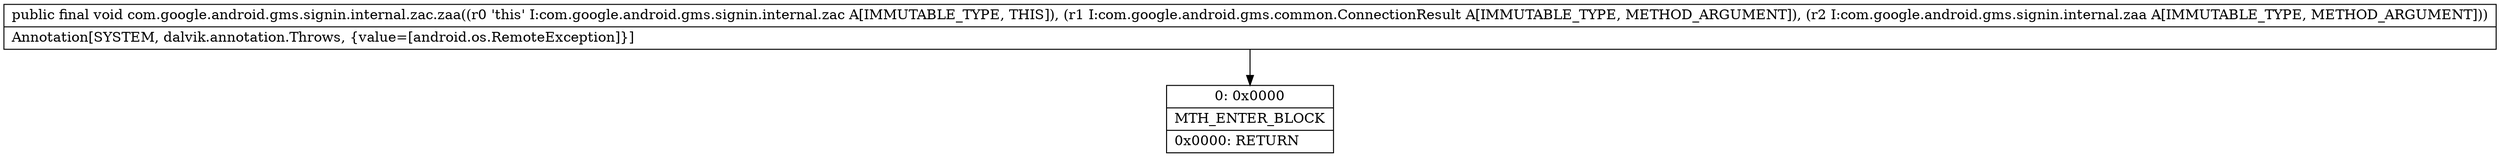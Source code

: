 digraph "CFG forcom.google.android.gms.signin.internal.zac.zaa(Lcom\/google\/android\/gms\/common\/ConnectionResult;Lcom\/google\/android\/gms\/signin\/internal\/zaa;)V" {
Node_0 [shape=record,label="{0\:\ 0x0000|MTH_ENTER_BLOCK\l|0x0000: RETURN   \l}"];
MethodNode[shape=record,label="{public final void com.google.android.gms.signin.internal.zac.zaa((r0 'this' I:com.google.android.gms.signin.internal.zac A[IMMUTABLE_TYPE, THIS]), (r1 I:com.google.android.gms.common.ConnectionResult A[IMMUTABLE_TYPE, METHOD_ARGUMENT]), (r2 I:com.google.android.gms.signin.internal.zaa A[IMMUTABLE_TYPE, METHOD_ARGUMENT]))  | Annotation[SYSTEM, dalvik.annotation.Throws, \{value=[android.os.RemoteException]\}]\l}"];
MethodNode -> Node_0;
}

